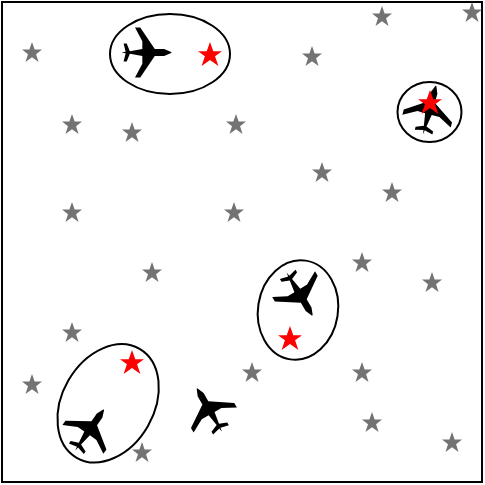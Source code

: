 <mxfile version="21.3.7" type="device">
  <diagram name="Page-1" id="stIObJPauw7K7cNHOpuy">
    <mxGraphModel dx="422" dy="386" grid="1" gridSize="10" guides="1" tooltips="1" connect="1" arrows="1" fold="1" page="1" pageScale="1" pageWidth="850" pageHeight="1100" math="0" shadow="0">
      <root>
        <mxCell id="0" />
        <mxCell id="1" parent="0" />
        <mxCell id="PqlNQ5xZRGue8gdSPORB-1" value="" style="rounded=0;whiteSpace=wrap;html=1;" parent="1" vertex="1">
          <mxGeometry x="40" y="360" width="240" height="240" as="geometry" />
        </mxCell>
        <mxCell id="PqlNQ5xZRGue8gdSPORB-9" value="" style="html=1;verticalLabelPosition=bottom;labelBackgroundColor=#ffffff;verticalAlign=top;shadow=0;dashed=0;strokeWidth=2;shape=mxgraph.ios7.misc.star;fillColor=#FF0000;strokeColor=none;sketch=0;" parent="1" vertex="1">
          <mxGeometry x="138" y="380" width="12" height="12" as="geometry" />
        </mxCell>
        <mxCell id="PqlNQ5xZRGue8gdSPORB-10" value="" style="html=1;verticalLabelPosition=bottom;labelBackgroundColor=#ffffff;verticalAlign=top;shadow=0;dashed=0;strokeWidth=2;shape=mxgraph.ios7.misc.star;fillColor=#FF0000;strokeColor=none;sketch=0;" parent="1" vertex="1">
          <mxGeometry x="178" y="522" width="12" height="12" as="geometry" />
        </mxCell>
        <mxCell id="PqlNQ5xZRGue8gdSPORB-11" value="" style="html=1;verticalLabelPosition=bottom;labelBackgroundColor=#ffffff;verticalAlign=top;shadow=0;dashed=0;strokeWidth=2;shape=mxgraph.ios7.misc.star;fillColor=#FF0000;strokeColor=none;sketch=0;" parent="1" vertex="1">
          <mxGeometry x="99" y="534" width="12" height="12" as="geometry" />
        </mxCell>
        <mxCell id="PqlNQ5xZRGue8gdSPORB-15" value="" style="html=1;dashed=0;aspect=fixed;verticalLabelPosition=bottom;verticalAlign=top;align=center;shape=mxgraph.gmdl.star;strokeColor=none;fillColor=#737373;shadow=0;sketch=0;" parent="1" vertex="1">
          <mxGeometry x="250" y="495" width="10" height="10" as="geometry" />
        </mxCell>
        <mxCell id="PqlNQ5xZRGue8gdSPORB-16" value="" style="html=1;dashed=0;aspect=fixed;verticalLabelPosition=bottom;verticalAlign=top;align=center;shape=mxgraph.gmdl.star;strokeColor=none;fillColor=#737373;shadow=0;sketch=0;" parent="1" vertex="1">
          <mxGeometry x="195" y="440" width="10" height="10" as="geometry" />
        </mxCell>
        <mxCell id="PqlNQ5xZRGue8gdSPORB-17" value="" style="html=1;dashed=0;aspect=fixed;verticalLabelPosition=bottom;verticalAlign=top;align=center;shape=mxgraph.gmdl.star;strokeColor=none;fillColor=#737373;shadow=0;sketch=0;" parent="1" vertex="1">
          <mxGeometry x="50" y="546" width="10" height="10" as="geometry" />
        </mxCell>
        <mxCell id="PqlNQ5xZRGue8gdSPORB-18" value="" style="html=1;dashed=0;aspect=fixed;verticalLabelPosition=bottom;verticalAlign=top;align=center;shape=mxgraph.gmdl.star;strokeColor=none;fillColor=#737373;shadow=0;sketch=0;" parent="1" vertex="1">
          <mxGeometry x="225" y="362" width="10" height="10" as="geometry" />
        </mxCell>
        <mxCell id="PqlNQ5xZRGue8gdSPORB-19" value="" style="html=1;dashed=0;aspect=fixed;verticalLabelPosition=bottom;verticalAlign=top;align=center;shape=mxgraph.gmdl.star;strokeColor=none;fillColor=#737373;shadow=0;sketch=0;" parent="1" vertex="1">
          <mxGeometry x="110" y="490" width="10" height="10" as="geometry" />
        </mxCell>
        <mxCell id="PqlNQ5xZRGue8gdSPORB-20" value="" style="html=1;dashed=0;aspect=fixed;verticalLabelPosition=bottom;verticalAlign=top;align=center;shape=mxgraph.gmdl.star;strokeColor=none;fillColor=#737373;shadow=0;sketch=0;" parent="1" vertex="1">
          <mxGeometry x="152" y="416" width="10" height="10" as="geometry" />
        </mxCell>
        <mxCell id="PqlNQ5xZRGue8gdSPORB-21" value="" style="html=1;dashed=0;aspect=fixed;verticalLabelPosition=bottom;verticalAlign=top;align=center;shape=mxgraph.gmdl.star;strokeColor=none;fillColor=#737373;shadow=0;sketch=0;" parent="1" vertex="1">
          <mxGeometry x="50" y="380" width="10" height="10" as="geometry" />
        </mxCell>
        <mxCell id="PqlNQ5xZRGue8gdSPORB-22" value="" style="html=1;dashed=0;aspect=fixed;verticalLabelPosition=bottom;verticalAlign=top;align=center;shape=mxgraph.gmdl.star;strokeColor=none;fillColor=#737373;shadow=0;sketch=0;" parent="1" vertex="1">
          <mxGeometry x="70" y="416" width="10" height="10" as="geometry" />
        </mxCell>
        <mxCell id="PqlNQ5xZRGue8gdSPORB-23" value="" style="html=1;dashed=0;aspect=fixed;verticalLabelPosition=bottom;verticalAlign=top;align=center;shape=mxgraph.gmdl.star;strokeColor=none;fillColor=#737373;shadow=0;sketch=0;" parent="1" vertex="1">
          <mxGeometry x="230" y="450" width="10" height="10" as="geometry" />
        </mxCell>
        <mxCell id="PqlNQ5xZRGue8gdSPORB-24" value="" style="html=1;dashed=0;aspect=fixed;verticalLabelPosition=bottom;verticalAlign=top;align=center;shape=mxgraph.gmdl.star;strokeColor=none;fillColor=#737373;shadow=0;sketch=0;" parent="1" vertex="1">
          <mxGeometry x="160" y="540" width="10" height="10" as="geometry" />
        </mxCell>
        <mxCell id="PqlNQ5xZRGue8gdSPORB-25" value="" style="html=1;dashed=0;aspect=fixed;verticalLabelPosition=bottom;verticalAlign=top;align=center;shape=mxgraph.gmdl.star;strokeColor=none;fillColor=#737373;shadow=0;sketch=0;" parent="1" vertex="1">
          <mxGeometry x="270" y="360" width="10" height="10" as="geometry" />
        </mxCell>
        <mxCell id="PqlNQ5xZRGue8gdSPORB-26" value="" style="html=1;dashed=0;aspect=fixed;verticalLabelPosition=bottom;verticalAlign=top;align=center;shape=mxgraph.gmdl.star;strokeColor=none;fillColor=#737373;shadow=0;sketch=0;" parent="1" vertex="1">
          <mxGeometry x="100" y="420" width="10" height="10" as="geometry" />
        </mxCell>
        <mxCell id="PqlNQ5xZRGue8gdSPORB-27" value="" style="html=1;dashed=0;aspect=fixed;verticalLabelPosition=bottom;verticalAlign=top;align=center;shape=mxgraph.gmdl.star;strokeColor=none;fillColor=#737373;shadow=0;sketch=0;" parent="1" vertex="1">
          <mxGeometry x="190" y="382" width="10" height="10" as="geometry" />
        </mxCell>
        <mxCell id="PqlNQ5xZRGue8gdSPORB-28" value="" style="html=1;dashed=0;aspect=fixed;verticalLabelPosition=bottom;verticalAlign=top;align=center;shape=mxgraph.gmdl.star;strokeColor=none;fillColor=#737373;shadow=0;sketch=0;" parent="1" vertex="1">
          <mxGeometry x="70" y="520" width="10" height="10" as="geometry" />
        </mxCell>
        <mxCell id="PqlNQ5xZRGue8gdSPORB-29" value="" style="html=1;dashed=0;aspect=fixed;verticalLabelPosition=bottom;verticalAlign=top;align=center;shape=mxgraph.gmdl.star;strokeColor=none;fillColor=#737373;shadow=0;sketch=0;" parent="1" vertex="1">
          <mxGeometry x="260" y="575" width="10" height="10" as="geometry" />
        </mxCell>
        <mxCell id="PqlNQ5xZRGue8gdSPORB-30" value="" style="html=1;dashed=0;aspect=fixed;verticalLabelPosition=bottom;verticalAlign=top;align=center;shape=mxgraph.gmdl.star;strokeColor=none;fillColor=#737373;shadow=0;sketch=0;" parent="1" vertex="1">
          <mxGeometry x="215" y="485" width="10" height="10" as="geometry" />
        </mxCell>
        <mxCell id="PqlNQ5xZRGue8gdSPORB-31" value="" style="html=1;dashed=0;aspect=fixed;verticalLabelPosition=bottom;verticalAlign=top;align=center;shape=mxgraph.gmdl.star;strokeColor=none;fillColor=#737373;shadow=0;sketch=0;" parent="1" vertex="1">
          <mxGeometry x="151" y="460" width="10" height="10" as="geometry" />
        </mxCell>
        <mxCell id="PqlNQ5xZRGue8gdSPORB-32" value="" style="html=1;dashed=0;aspect=fixed;verticalLabelPosition=bottom;verticalAlign=top;align=center;shape=mxgraph.gmdl.star;strokeColor=none;fillColor=#737373;shadow=0;sketch=0;" parent="1" vertex="1">
          <mxGeometry x="215" y="540" width="10" height="10" as="geometry" />
        </mxCell>
        <mxCell id="PqlNQ5xZRGue8gdSPORB-33" value="" style="html=1;dashed=0;aspect=fixed;verticalLabelPosition=bottom;verticalAlign=top;align=center;shape=mxgraph.gmdl.star;strokeColor=none;fillColor=#737373;shadow=0;sketch=0;" parent="1" vertex="1">
          <mxGeometry x="220" y="565" width="10" height="10" as="geometry" />
        </mxCell>
        <mxCell id="PqlNQ5xZRGue8gdSPORB-34" value="" style="html=1;dashed=0;aspect=fixed;verticalLabelPosition=bottom;verticalAlign=top;align=center;shape=mxgraph.gmdl.star;strokeColor=none;fillColor=#737373;shadow=0;sketch=0;" parent="1" vertex="1">
          <mxGeometry x="70" y="460" width="10" height="10" as="geometry" />
        </mxCell>
        <mxCell id="PqlNQ5xZRGue8gdSPORB-35" value="" style="html=1;dashed=0;aspect=fixed;verticalLabelPosition=bottom;verticalAlign=top;align=center;shape=mxgraph.gmdl.star;strokeColor=none;fillColor=#737373;shadow=0;sketch=0;" parent="1" vertex="1">
          <mxGeometry x="105" y="580" width="10" height="10" as="geometry" />
        </mxCell>
        <mxCell id="PwIdNPxdI4IT0QdIWTlg-4" value="" style="shape=mxgraph.signs.transportation.airplane_4;html=1;pointerEvents=1;fillColor=#000000;strokeColor=none;verticalLabelPosition=bottom;verticalAlign=top;align=center;rotation=15;" parent="1" vertex="1">
          <mxGeometry x="241.25" y="401.5" width="25" height="25" as="geometry" />
        </mxCell>
        <mxCell id="PwIdNPxdI4IT0QdIWTlg-1" value="" style="shape=mxgraph.signs.transportation.airplane_4;html=1;pointerEvents=1;fillColor=#000000;strokeColor=none;verticalLabelPosition=bottom;verticalAlign=top;align=center;rotation=90;" parent="1" vertex="1">
          <mxGeometry x="99.75" y="372.75" width="25" height="25" as="geometry" />
        </mxCell>
        <mxCell id="PqlNQ5xZRGue8gdSPORB-14" value="" style="html=1;verticalLabelPosition=bottom;labelBackgroundColor=#ffffff;verticalAlign=top;shadow=0;dashed=0;strokeWidth=2;shape=mxgraph.ios7.misc.star;fillColor=#FF0000;strokeColor=none;sketch=0;" parent="1" vertex="1">
          <mxGeometry x="248" y="404" width="12" height="12" as="geometry" />
        </mxCell>
        <mxCell id="PwIdNPxdI4IT0QdIWTlg-7" value="" style="shape=mxgraph.signs.transportation.airplane_4;html=1;pointerEvents=1;fillColor=#000000;strokeColor=none;verticalLabelPosition=bottom;verticalAlign=top;align=center;rotation=35;" parent="1" vertex="1">
          <mxGeometry x="71.25" y="561.5" width="25" height="25" as="geometry" />
        </mxCell>
        <mxCell id="PwIdNPxdI4IT0QdIWTlg-8" value="" style="shape=mxgraph.signs.transportation.airplane_4;html=1;pointerEvents=1;fillColor=#000000;strokeColor=none;verticalLabelPosition=bottom;verticalAlign=top;align=center;rotation=-30;" parent="1" vertex="1">
          <mxGeometry x="131.25" y="551.5" width="25" height="25" as="geometry" />
        </mxCell>
        <mxCell id="PwIdNPxdI4IT0QdIWTlg-10" value="" style="shape=mxgraph.signs.transportation.airplane_4;html=1;pointerEvents=1;fillColor=#000000;strokeColor=none;verticalLabelPosition=bottom;verticalAlign=top;align=center;rotation=-211;" parent="1" vertex="1">
          <mxGeometry x="176.25" y="493.5" width="25" height="25" as="geometry" />
        </mxCell>
        <mxCell id="x57CE9d9HpktJWtxgBR8-4" value="" style="ellipse;whiteSpace=wrap;html=1;fillColor=none;" vertex="1" parent="1">
          <mxGeometry x="94" y="366" width="60" height="40" as="geometry" />
        </mxCell>
        <mxCell id="x57CE9d9HpktJWtxgBR8-5" value="" style="ellipse;whiteSpace=wrap;html=1;fillColor=none;" vertex="1" parent="1">
          <mxGeometry x="237.75" y="400" width="32" height="30" as="geometry" />
        </mxCell>
        <mxCell id="x57CE9d9HpktJWtxgBR8-6" value="" style="ellipse;whiteSpace=wrap;html=1;fillColor=none;rotation=9;" vertex="1" parent="1">
          <mxGeometry x="168" y="489" width="40" height="50" as="geometry" />
        </mxCell>
        <mxCell id="x57CE9d9HpktJWtxgBR8-7" value="" style="ellipse;whiteSpace=wrap;html=1;fillColor=none;rotation=-60;" vertex="1" parent="1">
          <mxGeometry x="61.61" y="537.71" width="62.91" height="45.86" as="geometry" />
        </mxCell>
      </root>
    </mxGraphModel>
  </diagram>
</mxfile>
